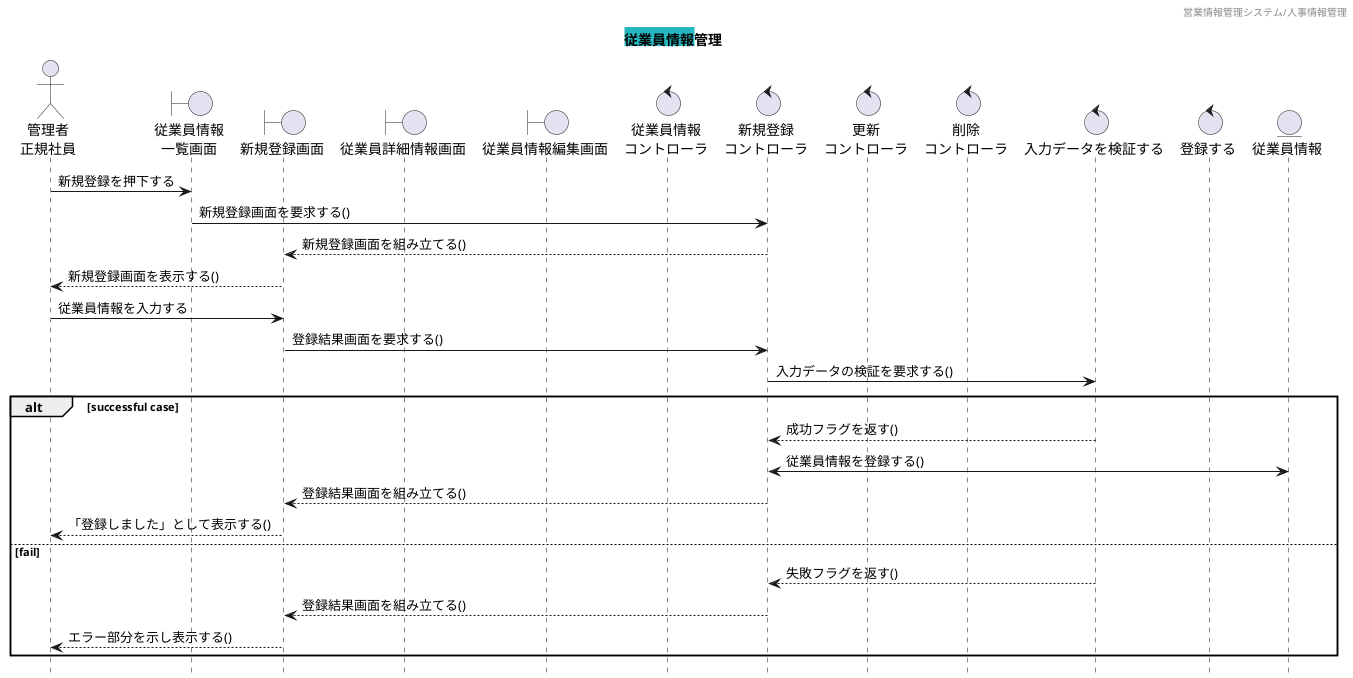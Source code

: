 @startuml シーケンス図

hide footbox
header 営業情報管理システム/人事情報管理
title <back:#25b7c0>従業員情報</back>管理

actor "管理者\n正規社員" as Act
boundary "従業員情報\n一覧画面" as StaffListSc
boundary "新規登録画面" as RegiSc
boundary "従業員詳細情報画面" as StaffSc
boundary "従業員情報編集画面" as UpdateSc
control "従業員情報\nコントローラ" as StaffCl
control "新規登録\nコントローラ" as RegiCl
control "更新\nコントローラ" as UpdateCl
control "削除\nコントローラ" as DeleteCl
control "入力データを検証する" as JudgeCl

control "登録する" as Regi
entity "従業員情報" as StaffDB



Act -> StaffListSc : 新規登録を押下する
StaffListSc -> RegiCl : 新規登録画面を要求する()
RegiSc <-- RegiCl : 新規登録画面を組み立てる()
Act <-- RegiSc : 新規登録画面を表示する()
Act -> RegiSc : 従業員情報を入力する
RegiSc -> RegiCl : 登録結果画面を要求する()
RegiCl -> JudgeCl : 入力データの検証を要求する()
    alt successful case
        RegiCl <-- JudgeCl : 成功フラグを返す()
        RegiCl <-> StaffDB : 従業員情報を登録する()
        RegiSc <-- RegiCl : 登録結果画面を組み立てる()
        Act <-- RegiSc : 「登録しました」として表示する()
    else fail
        RegiCl <-- JudgeCl : 失敗フラグを返す()
        RegiSc <-- RegiCl : 登録結果画面を組み立てる()
        Act <-- RegiSc : エラー部分を示し表示する()
    end



@enduml